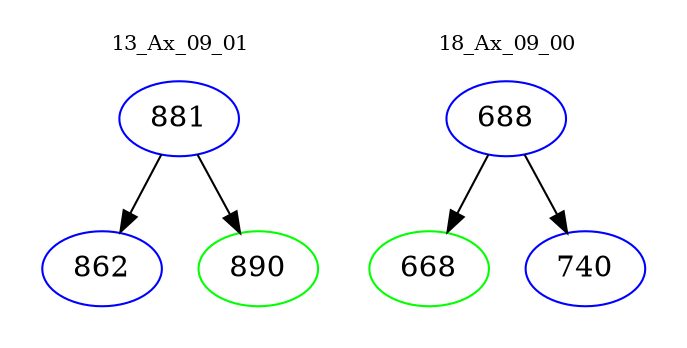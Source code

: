 digraph{
subgraph cluster_0 {
color = white
label = "13_Ax_09_01";
fontsize=10;
T0_881 [label="881", color="blue"]
T0_881 -> T0_862 [color="black"]
T0_862 [label="862", color="blue"]
T0_881 -> T0_890 [color="black"]
T0_890 [label="890", color="green"]
}
subgraph cluster_1 {
color = white
label = "18_Ax_09_00";
fontsize=10;
T1_688 [label="688", color="blue"]
T1_688 -> T1_668 [color="black"]
T1_668 [label="668", color="green"]
T1_688 -> T1_740 [color="black"]
T1_740 [label="740", color="blue"]
}
}
